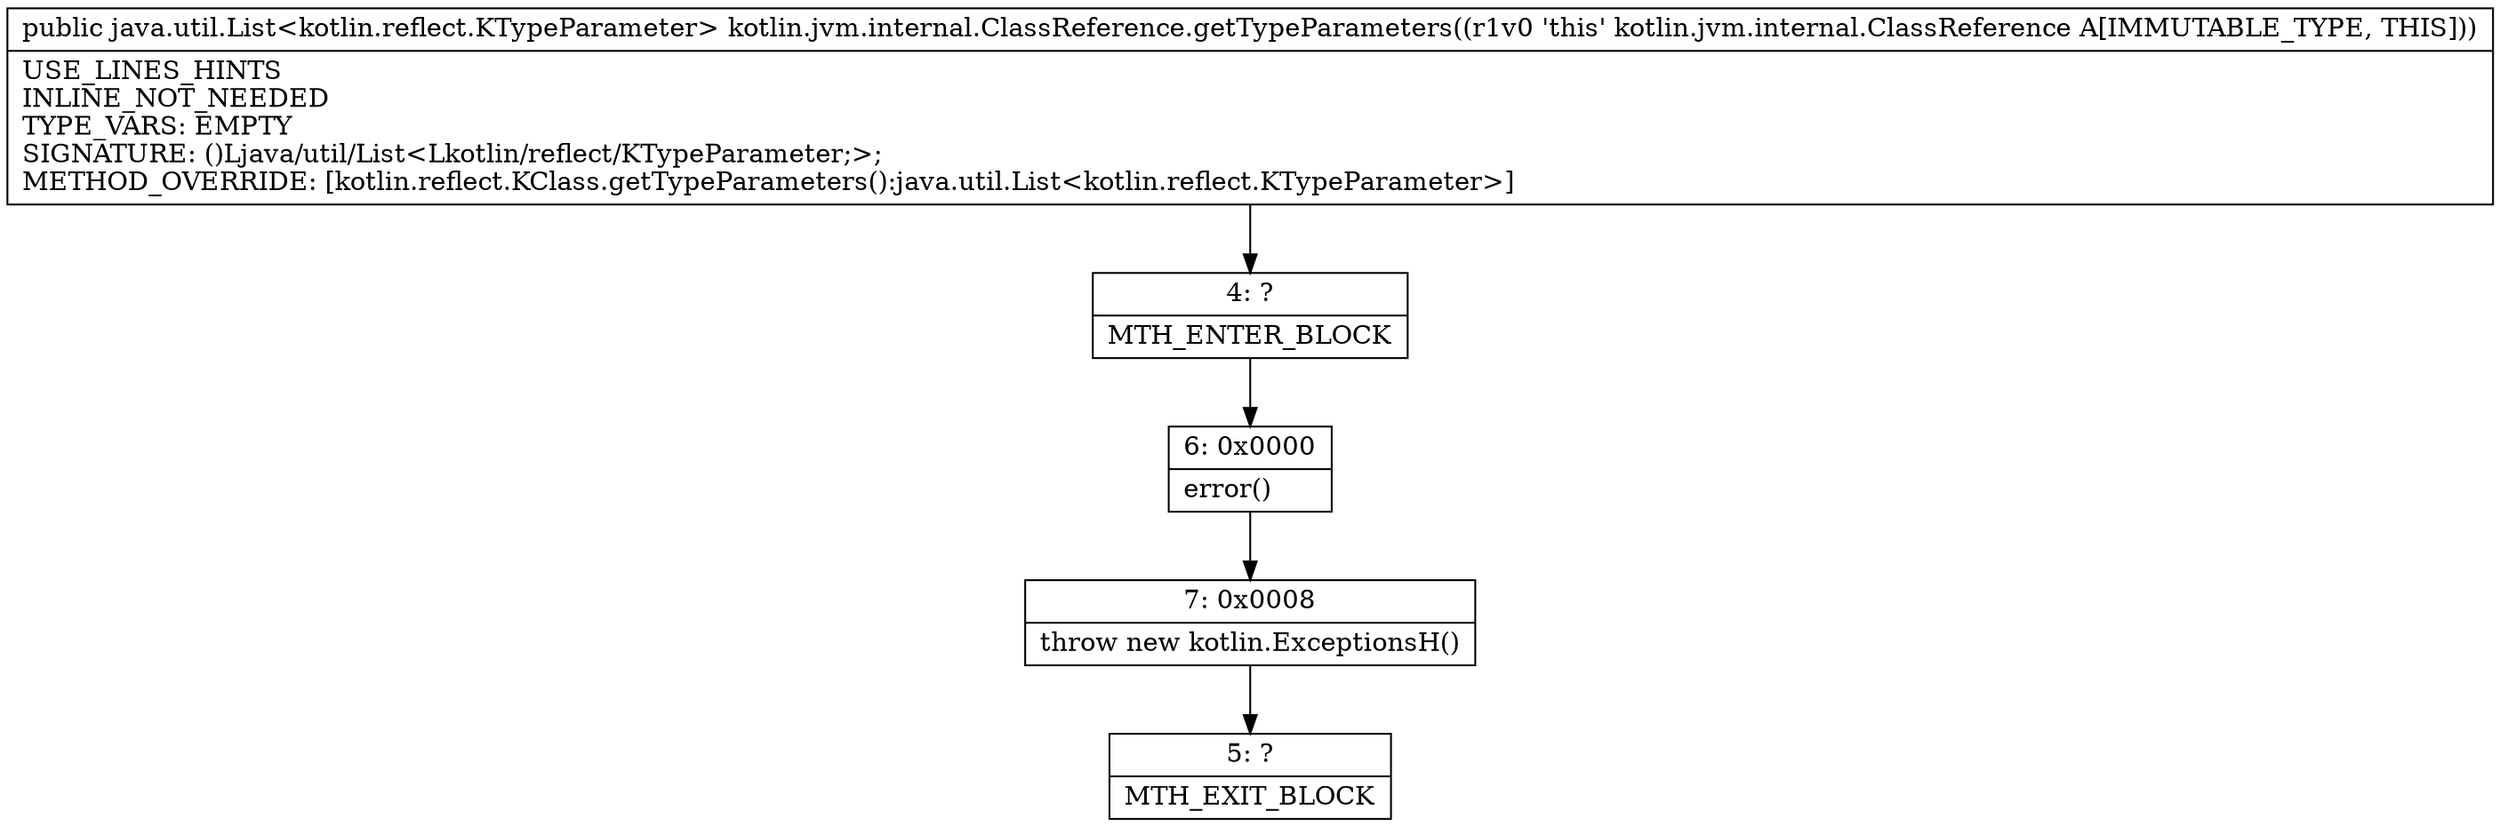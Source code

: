 digraph "CFG forkotlin.jvm.internal.ClassReference.getTypeParameters()Ljava\/util\/List;" {
Node_4 [shape=record,label="{4\:\ ?|MTH_ENTER_BLOCK\l}"];
Node_6 [shape=record,label="{6\:\ 0x0000|error()\l}"];
Node_7 [shape=record,label="{7\:\ 0x0008|throw new kotlin.ExceptionsH()\l}"];
Node_5 [shape=record,label="{5\:\ ?|MTH_EXIT_BLOCK\l}"];
MethodNode[shape=record,label="{public java.util.List\<kotlin.reflect.KTypeParameter\> kotlin.jvm.internal.ClassReference.getTypeParameters((r1v0 'this' kotlin.jvm.internal.ClassReference A[IMMUTABLE_TYPE, THIS]))  | USE_LINES_HINTS\lINLINE_NOT_NEEDED\lTYPE_VARS: EMPTY\lSIGNATURE: ()Ljava\/util\/List\<Lkotlin\/reflect\/KTypeParameter;\>;\lMETHOD_OVERRIDE: [kotlin.reflect.KClass.getTypeParameters():java.util.List\<kotlin.reflect.KTypeParameter\>]\l}"];
MethodNode -> Node_4;Node_4 -> Node_6;
Node_6 -> Node_7;
Node_7 -> Node_5;
}

